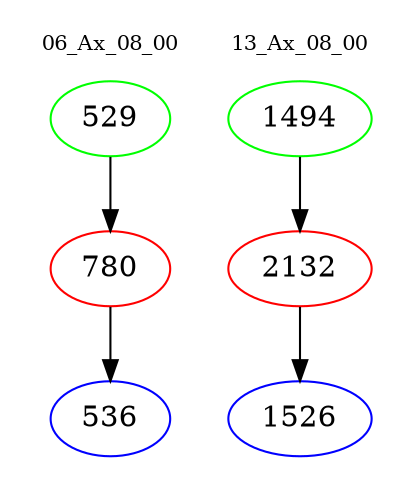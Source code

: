 digraph{
subgraph cluster_0 {
color = white
label = "06_Ax_08_00";
fontsize=10;
T0_529 [label="529", color="green"]
T0_529 -> T0_780 [color="black"]
T0_780 [label="780", color="red"]
T0_780 -> T0_536 [color="black"]
T0_536 [label="536", color="blue"]
}
subgraph cluster_1 {
color = white
label = "13_Ax_08_00";
fontsize=10;
T1_1494 [label="1494", color="green"]
T1_1494 -> T1_2132 [color="black"]
T1_2132 [label="2132", color="red"]
T1_2132 -> T1_1526 [color="black"]
T1_1526 [label="1526", color="blue"]
}
}
